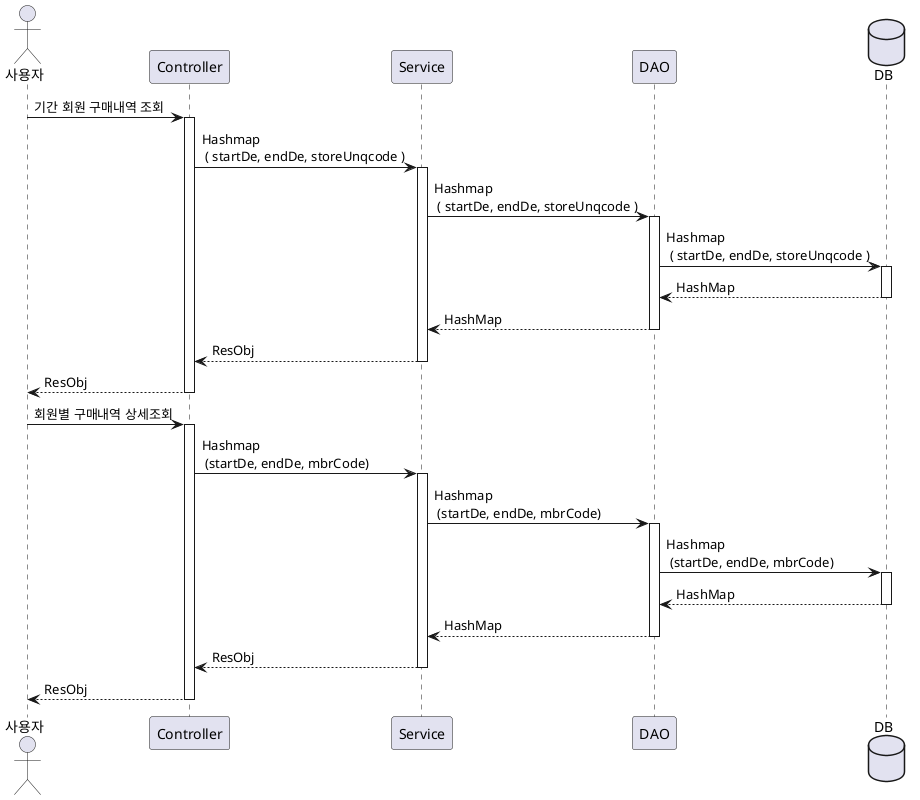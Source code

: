 @startuml Sample Sequence

actor "사용자" as user
participant "Controller" as controller
participant "Service" as service
participant "DAO" as dao
database "DB" as db


user -> controller : 기간 회원 구매내역 조회
activate controller
controller -> service : Hashmap \n ( startDe, endDe, storeUnqcode )
activate service
service -> dao: Hashmap \n ( startDe, endDe, storeUnqcode )
activate dao
dao -> db: Hashmap \n ( startDe, endDe, storeUnqcode )
activate db
dao <-- db: HashMap
deactivate db
service <-- dao: HashMap
deactivate dao
controller <-- service: ResObj
deactivate service
user <-- controller: ResObj
deactivate controller

user -> controller : 회원별 구매내역 상세조회
activate controller
controller -> service : Hashmap \n (startDe, endDe, mbrCode)
activate service
service -> dao: Hashmap \n (startDe, endDe, mbrCode)
activate dao
dao -> db: Hashmap \n (startDe, endDe, mbrCode)
activate db
dao <-- db: HashMap
deactivate db
service <-- dao: HashMap
deactivate dao
controller <-- service: ResObj
deactivate service
user <-- controller: ResObj
deactivate controller

@enduml